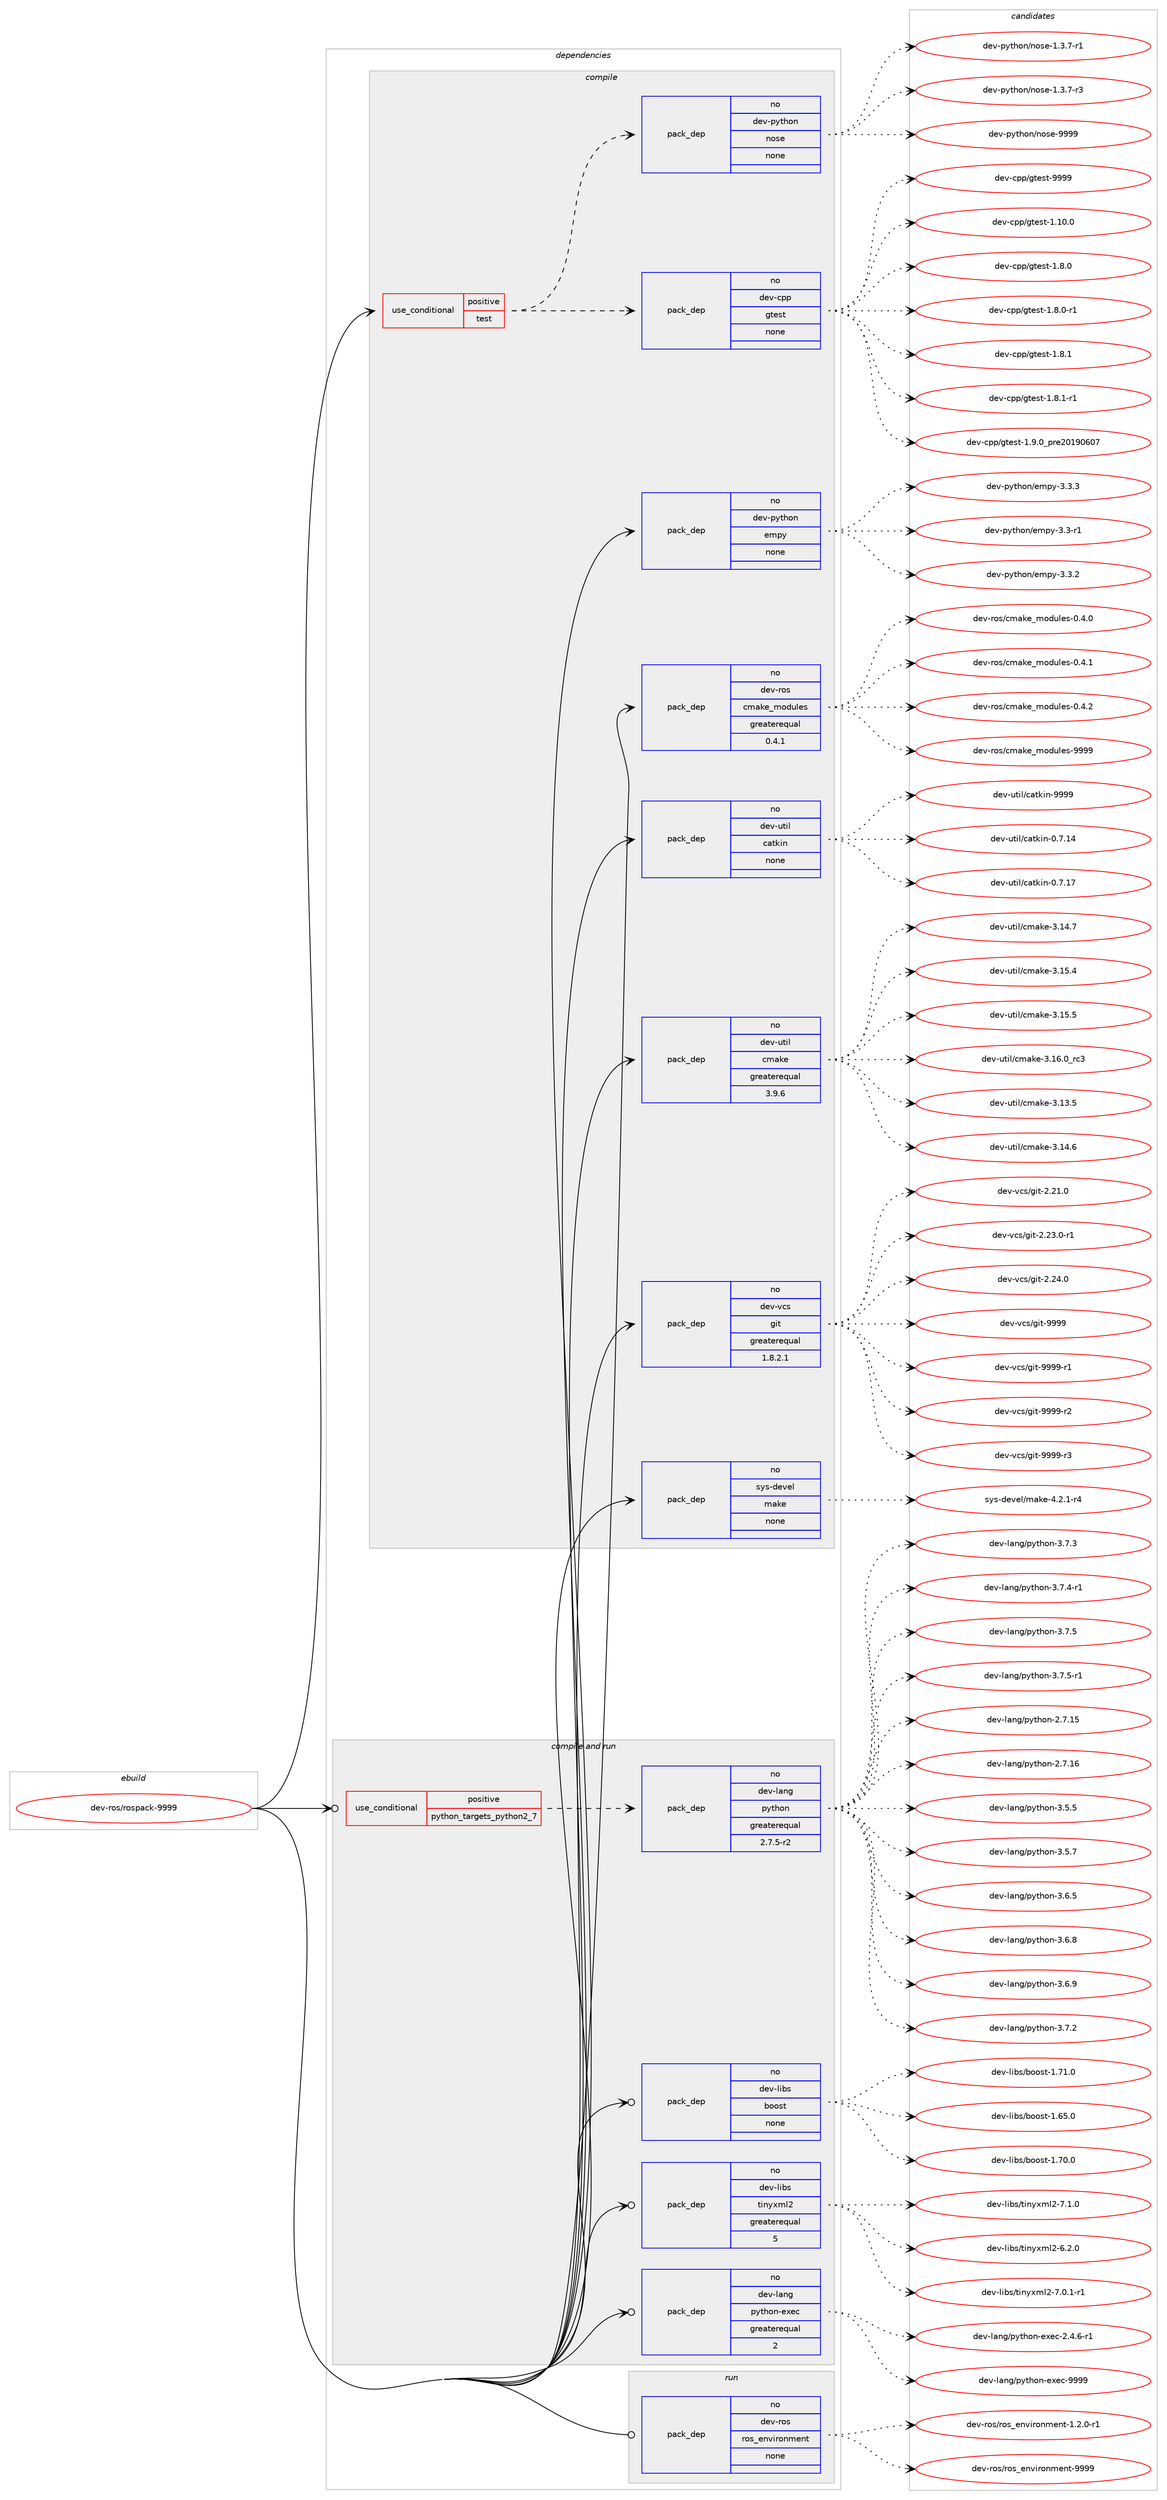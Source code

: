 digraph prolog {

# *************
# Graph options
# *************

newrank=true;
concentrate=true;
compound=true;
graph [rankdir=LR,fontname=Helvetica,fontsize=10,ranksep=1.5];#, ranksep=2.5, nodesep=0.2];
edge  [arrowhead=vee];
node  [fontname=Helvetica,fontsize=10];

# **********
# The ebuild
# **********

subgraph cluster_leftcol {
color=gray;
rank=same;
label=<<i>ebuild</i>>;
id [label="dev-ros/rospack-9999", color=red, width=4, href="../dev-ros/rospack-9999.svg"];
}

# ****************
# The dependencies
# ****************

subgraph cluster_midcol {
color=gray;
label=<<i>dependencies</i>>;
subgraph cluster_compile {
fillcolor="#eeeeee";
style=filled;
label=<<i>compile</i>>;
subgraph cond154830 {
dependency662555 [label=<<TABLE BORDER="0" CELLBORDER="1" CELLSPACING="0" CELLPADDING="4"><TR><TD ROWSPAN="3" CELLPADDING="10">use_conditional</TD></TR><TR><TD>positive</TD></TR><TR><TD>test</TD></TR></TABLE>>, shape=none, color=red];
subgraph pack495819 {
dependency662556 [label=<<TABLE BORDER="0" CELLBORDER="1" CELLSPACING="0" CELLPADDING="4" WIDTH="220"><TR><TD ROWSPAN="6" CELLPADDING="30">pack_dep</TD></TR><TR><TD WIDTH="110">no</TD></TR><TR><TD>dev-cpp</TD></TR><TR><TD>gtest</TD></TR><TR><TD>none</TD></TR><TR><TD></TD></TR></TABLE>>, shape=none, color=blue];
}
dependency662555:e -> dependency662556:w [weight=20,style="dashed",arrowhead="vee"];
subgraph pack495820 {
dependency662557 [label=<<TABLE BORDER="0" CELLBORDER="1" CELLSPACING="0" CELLPADDING="4" WIDTH="220"><TR><TD ROWSPAN="6" CELLPADDING="30">pack_dep</TD></TR><TR><TD WIDTH="110">no</TD></TR><TR><TD>dev-python</TD></TR><TR><TD>nose</TD></TR><TR><TD>none</TD></TR><TR><TD></TD></TR></TABLE>>, shape=none, color=blue];
}
dependency662555:e -> dependency662557:w [weight=20,style="dashed",arrowhead="vee"];
}
id:e -> dependency662555:w [weight=20,style="solid",arrowhead="vee"];
subgraph pack495821 {
dependency662558 [label=<<TABLE BORDER="0" CELLBORDER="1" CELLSPACING="0" CELLPADDING="4" WIDTH="220"><TR><TD ROWSPAN="6" CELLPADDING="30">pack_dep</TD></TR><TR><TD WIDTH="110">no</TD></TR><TR><TD>dev-python</TD></TR><TR><TD>empy</TD></TR><TR><TD>none</TD></TR><TR><TD></TD></TR></TABLE>>, shape=none, color=blue];
}
id:e -> dependency662558:w [weight=20,style="solid",arrowhead="vee"];
subgraph pack495822 {
dependency662559 [label=<<TABLE BORDER="0" CELLBORDER="1" CELLSPACING="0" CELLPADDING="4" WIDTH="220"><TR><TD ROWSPAN="6" CELLPADDING="30">pack_dep</TD></TR><TR><TD WIDTH="110">no</TD></TR><TR><TD>dev-ros</TD></TR><TR><TD>cmake_modules</TD></TR><TR><TD>greaterequal</TD></TR><TR><TD>0.4.1</TD></TR></TABLE>>, shape=none, color=blue];
}
id:e -> dependency662559:w [weight=20,style="solid",arrowhead="vee"];
subgraph pack495823 {
dependency662560 [label=<<TABLE BORDER="0" CELLBORDER="1" CELLSPACING="0" CELLPADDING="4" WIDTH="220"><TR><TD ROWSPAN="6" CELLPADDING="30">pack_dep</TD></TR><TR><TD WIDTH="110">no</TD></TR><TR><TD>dev-util</TD></TR><TR><TD>catkin</TD></TR><TR><TD>none</TD></TR><TR><TD></TD></TR></TABLE>>, shape=none, color=blue];
}
id:e -> dependency662560:w [weight=20,style="solid",arrowhead="vee"];
subgraph pack495824 {
dependency662561 [label=<<TABLE BORDER="0" CELLBORDER="1" CELLSPACING="0" CELLPADDING="4" WIDTH="220"><TR><TD ROWSPAN="6" CELLPADDING="30">pack_dep</TD></TR><TR><TD WIDTH="110">no</TD></TR><TR><TD>dev-util</TD></TR><TR><TD>cmake</TD></TR><TR><TD>greaterequal</TD></TR><TR><TD>3.9.6</TD></TR></TABLE>>, shape=none, color=blue];
}
id:e -> dependency662561:w [weight=20,style="solid",arrowhead="vee"];
subgraph pack495825 {
dependency662562 [label=<<TABLE BORDER="0" CELLBORDER="1" CELLSPACING="0" CELLPADDING="4" WIDTH="220"><TR><TD ROWSPAN="6" CELLPADDING="30">pack_dep</TD></TR><TR><TD WIDTH="110">no</TD></TR><TR><TD>dev-vcs</TD></TR><TR><TD>git</TD></TR><TR><TD>greaterequal</TD></TR><TR><TD>1.8.2.1</TD></TR></TABLE>>, shape=none, color=blue];
}
id:e -> dependency662562:w [weight=20,style="solid",arrowhead="vee"];
subgraph pack495826 {
dependency662563 [label=<<TABLE BORDER="0" CELLBORDER="1" CELLSPACING="0" CELLPADDING="4" WIDTH="220"><TR><TD ROWSPAN="6" CELLPADDING="30">pack_dep</TD></TR><TR><TD WIDTH="110">no</TD></TR><TR><TD>sys-devel</TD></TR><TR><TD>make</TD></TR><TR><TD>none</TD></TR><TR><TD></TD></TR></TABLE>>, shape=none, color=blue];
}
id:e -> dependency662563:w [weight=20,style="solid",arrowhead="vee"];
}
subgraph cluster_compileandrun {
fillcolor="#eeeeee";
style=filled;
label=<<i>compile and run</i>>;
subgraph cond154831 {
dependency662564 [label=<<TABLE BORDER="0" CELLBORDER="1" CELLSPACING="0" CELLPADDING="4"><TR><TD ROWSPAN="3" CELLPADDING="10">use_conditional</TD></TR><TR><TD>positive</TD></TR><TR><TD>python_targets_python2_7</TD></TR></TABLE>>, shape=none, color=red];
subgraph pack495827 {
dependency662565 [label=<<TABLE BORDER="0" CELLBORDER="1" CELLSPACING="0" CELLPADDING="4" WIDTH="220"><TR><TD ROWSPAN="6" CELLPADDING="30">pack_dep</TD></TR><TR><TD WIDTH="110">no</TD></TR><TR><TD>dev-lang</TD></TR><TR><TD>python</TD></TR><TR><TD>greaterequal</TD></TR><TR><TD>2.7.5-r2</TD></TR></TABLE>>, shape=none, color=blue];
}
dependency662564:e -> dependency662565:w [weight=20,style="dashed",arrowhead="vee"];
}
id:e -> dependency662564:w [weight=20,style="solid",arrowhead="odotvee"];
subgraph pack495828 {
dependency662566 [label=<<TABLE BORDER="0" CELLBORDER="1" CELLSPACING="0" CELLPADDING="4" WIDTH="220"><TR><TD ROWSPAN="6" CELLPADDING="30">pack_dep</TD></TR><TR><TD WIDTH="110">no</TD></TR><TR><TD>dev-lang</TD></TR><TR><TD>python-exec</TD></TR><TR><TD>greaterequal</TD></TR><TR><TD>2</TD></TR></TABLE>>, shape=none, color=blue];
}
id:e -> dependency662566:w [weight=20,style="solid",arrowhead="odotvee"];
subgraph pack495829 {
dependency662567 [label=<<TABLE BORDER="0" CELLBORDER="1" CELLSPACING="0" CELLPADDING="4" WIDTH="220"><TR><TD ROWSPAN="6" CELLPADDING="30">pack_dep</TD></TR><TR><TD WIDTH="110">no</TD></TR><TR><TD>dev-libs</TD></TR><TR><TD>boost</TD></TR><TR><TD>none</TD></TR><TR><TD></TD></TR></TABLE>>, shape=none, color=blue];
}
id:e -> dependency662567:w [weight=20,style="solid",arrowhead="odotvee"];
subgraph pack495830 {
dependency662568 [label=<<TABLE BORDER="0" CELLBORDER="1" CELLSPACING="0" CELLPADDING="4" WIDTH="220"><TR><TD ROWSPAN="6" CELLPADDING="30">pack_dep</TD></TR><TR><TD WIDTH="110">no</TD></TR><TR><TD>dev-libs</TD></TR><TR><TD>tinyxml2</TD></TR><TR><TD>greaterequal</TD></TR><TR><TD>5</TD></TR></TABLE>>, shape=none, color=blue];
}
id:e -> dependency662568:w [weight=20,style="solid",arrowhead="odotvee"];
}
subgraph cluster_run {
fillcolor="#eeeeee";
style=filled;
label=<<i>run</i>>;
subgraph pack495831 {
dependency662569 [label=<<TABLE BORDER="0" CELLBORDER="1" CELLSPACING="0" CELLPADDING="4" WIDTH="220"><TR><TD ROWSPAN="6" CELLPADDING="30">pack_dep</TD></TR><TR><TD WIDTH="110">no</TD></TR><TR><TD>dev-ros</TD></TR><TR><TD>ros_environment</TD></TR><TR><TD>none</TD></TR><TR><TD></TD></TR></TABLE>>, shape=none, color=blue];
}
id:e -> dependency662569:w [weight=20,style="solid",arrowhead="odot"];
}
}

# **************
# The candidates
# **************

subgraph cluster_choices {
rank=same;
color=gray;
label=<<i>candidates</i>>;

subgraph choice495819 {
color=black;
nodesep=1;
choice10010111845991121124710311610111511645494649484648 [label="dev-cpp/gtest-1.10.0", color=red, width=4,href="../dev-cpp/gtest-1.10.0.svg"];
choice100101118459911211247103116101115116454946564648 [label="dev-cpp/gtest-1.8.0", color=red, width=4,href="../dev-cpp/gtest-1.8.0.svg"];
choice1001011184599112112471031161011151164549465646484511449 [label="dev-cpp/gtest-1.8.0-r1", color=red, width=4,href="../dev-cpp/gtest-1.8.0-r1.svg"];
choice100101118459911211247103116101115116454946564649 [label="dev-cpp/gtest-1.8.1", color=red, width=4,href="../dev-cpp/gtest-1.8.1.svg"];
choice1001011184599112112471031161011151164549465646494511449 [label="dev-cpp/gtest-1.8.1-r1", color=red, width=4,href="../dev-cpp/gtest-1.8.1-r1.svg"];
choice100101118459911211247103116101115116454946574648951121141015048495748544855 [label="dev-cpp/gtest-1.9.0_pre20190607", color=red, width=4,href="../dev-cpp/gtest-1.9.0_pre20190607.svg"];
choice1001011184599112112471031161011151164557575757 [label="dev-cpp/gtest-9999", color=red, width=4,href="../dev-cpp/gtest-9999.svg"];
dependency662556:e -> choice10010111845991121124710311610111511645494649484648:w [style=dotted,weight="100"];
dependency662556:e -> choice100101118459911211247103116101115116454946564648:w [style=dotted,weight="100"];
dependency662556:e -> choice1001011184599112112471031161011151164549465646484511449:w [style=dotted,weight="100"];
dependency662556:e -> choice100101118459911211247103116101115116454946564649:w [style=dotted,weight="100"];
dependency662556:e -> choice1001011184599112112471031161011151164549465646494511449:w [style=dotted,weight="100"];
dependency662556:e -> choice100101118459911211247103116101115116454946574648951121141015048495748544855:w [style=dotted,weight="100"];
dependency662556:e -> choice1001011184599112112471031161011151164557575757:w [style=dotted,weight="100"];
}
subgraph choice495820 {
color=black;
nodesep=1;
choice10010111845112121116104111110471101111151014549465146554511449 [label="dev-python/nose-1.3.7-r1", color=red, width=4,href="../dev-python/nose-1.3.7-r1.svg"];
choice10010111845112121116104111110471101111151014549465146554511451 [label="dev-python/nose-1.3.7-r3", color=red, width=4,href="../dev-python/nose-1.3.7-r3.svg"];
choice10010111845112121116104111110471101111151014557575757 [label="dev-python/nose-9999", color=red, width=4,href="../dev-python/nose-9999.svg"];
dependency662557:e -> choice10010111845112121116104111110471101111151014549465146554511449:w [style=dotted,weight="100"];
dependency662557:e -> choice10010111845112121116104111110471101111151014549465146554511451:w [style=dotted,weight="100"];
dependency662557:e -> choice10010111845112121116104111110471101111151014557575757:w [style=dotted,weight="100"];
}
subgraph choice495821 {
color=black;
nodesep=1;
choice1001011184511212111610411111047101109112121455146514511449 [label="dev-python/empy-3.3-r1", color=red, width=4,href="../dev-python/empy-3.3-r1.svg"];
choice1001011184511212111610411111047101109112121455146514650 [label="dev-python/empy-3.3.2", color=red, width=4,href="../dev-python/empy-3.3.2.svg"];
choice1001011184511212111610411111047101109112121455146514651 [label="dev-python/empy-3.3.3", color=red, width=4,href="../dev-python/empy-3.3.3.svg"];
dependency662558:e -> choice1001011184511212111610411111047101109112121455146514511449:w [style=dotted,weight="100"];
dependency662558:e -> choice1001011184511212111610411111047101109112121455146514650:w [style=dotted,weight="100"];
dependency662558:e -> choice1001011184511212111610411111047101109112121455146514651:w [style=dotted,weight="100"];
}
subgraph choice495822 {
color=black;
nodesep=1;
choice1001011184511411111547991099710710195109111100117108101115454846524648 [label="dev-ros/cmake_modules-0.4.0", color=red, width=4,href="../dev-ros/cmake_modules-0.4.0.svg"];
choice1001011184511411111547991099710710195109111100117108101115454846524649 [label="dev-ros/cmake_modules-0.4.1", color=red, width=4,href="../dev-ros/cmake_modules-0.4.1.svg"];
choice1001011184511411111547991099710710195109111100117108101115454846524650 [label="dev-ros/cmake_modules-0.4.2", color=red, width=4,href="../dev-ros/cmake_modules-0.4.2.svg"];
choice10010111845114111115479910997107101951091111001171081011154557575757 [label="dev-ros/cmake_modules-9999", color=red, width=4,href="../dev-ros/cmake_modules-9999.svg"];
dependency662559:e -> choice1001011184511411111547991099710710195109111100117108101115454846524648:w [style=dotted,weight="100"];
dependency662559:e -> choice1001011184511411111547991099710710195109111100117108101115454846524649:w [style=dotted,weight="100"];
dependency662559:e -> choice1001011184511411111547991099710710195109111100117108101115454846524650:w [style=dotted,weight="100"];
dependency662559:e -> choice10010111845114111115479910997107101951091111001171081011154557575757:w [style=dotted,weight="100"];
}
subgraph choice495823 {
color=black;
nodesep=1;
choice1001011184511711610510847999711610710511045484655464952 [label="dev-util/catkin-0.7.14", color=red, width=4,href="../dev-util/catkin-0.7.14.svg"];
choice1001011184511711610510847999711610710511045484655464955 [label="dev-util/catkin-0.7.17", color=red, width=4,href="../dev-util/catkin-0.7.17.svg"];
choice100101118451171161051084799971161071051104557575757 [label="dev-util/catkin-9999", color=red, width=4,href="../dev-util/catkin-9999.svg"];
dependency662560:e -> choice1001011184511711610510847999711610710511045484655464952:w [style=dotted,weight="100"];
dependency662560:e -> choice1001011184511711610510847999711610710511045484655464955:w [style=dotted,weight="100"];
dependency662560:e -> choice100101118451171161051084799971161071051104557575757:w [style=dotted,weight="100"];
}
subgraph choice495824 {
color=black;
nodesep=1;
choice1001011184511711610510847991099710710145514649514653 [label="dev-util/cmake-3.13.5", color=red, width=4,href="../dev-util/cmake-3.13.5.svg"];
choice1001011184511711610510847991099710710145514649524654 [label="dev-util/cmake-3.14.6", color=red, width=4,href="../dev-util/cmake-3.14.6.svg"];
choice1001011184511711610510847991099710710145514649524655 [label="dev-util/cmake-3.14.7", color=red, width=4,href="../dev-util/cmake-3.14.7.svg"];
choice1001011184511711610510847991099710710145514649534652 [label="dev-util/cmake-3.15.4", color=red, width=4,href="../dev-util/cmake-3.15.4.svg"];
choice1001011184511711610510847991099710710145514649534653 [label="dev-util/cmake-3.15.5", color=red, width=4,href="../dev-util/cmake-3.15.5.svg"];
choice1001011184511711610510847991099710710145514649544648951149951 [label="dev-util/cmake-3.16.0_rc3", color=red, width=4,href="../dev-util/cmake-3.16.0_rc3.svg"];
dependency662561:e -> choice1001011184511711610510847991099710710145514649514653:w [style=dotted,weight="100"];
dependency662561:e -> choice1001011184511711610510847991099710710145514649524654:w [style=dotted,weight="100"];
dependency662561:e -> choice1001011184511711610510847991099710710145514649524655:w [style=dotted,weight="100"];
dependency662561:e -> choice1001011184511711610510847991099710710145514649534652:w [style=dotted,weight="100"];
dependency662561:e -> choice1001011184511711610510847991099710710145514649534653:w [style=dotted,weight="100"];
dependency662561:e -> choice1001011184511711610510847991099710710145514649544648951149951:w [style=dotted,weight="100"];
}
subgraph choice495825 {
color=black;
nodesep=1;
choice10010111845118991154710310511645504650494648 [label="dev-vcs/git-2.21.0", color=red, width=4,href="../dev-vcs/git-2.21.0.svg"];
choice100101118451189911547103105116455046505146484511449 [label="dev-vcs/git-2.23.0-r1", color=red, width=4,href="../dev-vcs/git-2.23.0-r1.svg"];
choice10010111845118991154710310511645504650524648 [label="dev-vcs/git-2.24.0", color=red, width=4,href="../dev-vcs/git-2.24.0.svg"];
choice1001011184511899115471031051164557575757 [label="dev-vcs/git-9999", color=red, width=4,href="../dev-vcs/git-9999.svg"];
choice10010111845118991154710310511645575757574511449 [label="dev-vcs/git-9999-r1", color=red, width=4,href="../dev-vcs/git-9999-r1.svg"];
choice10010111845118991154710310511645575757574511450 [label="dev-vcs/git-9999-r2", color=red, width=4,href="../dev-vcs/git-9999-r2.svg"];
choice10010111845118991154710310511645575757574511451 [label="dev-vcs/git-9999-r3", color=red, width=4,href="../dev-vcs/git-9999-r3.svg"];
dependency662562:e -> choice10010111845118991154710310511645504650494648:w [style=dotted,weight="100"];
dependency662562:e -> choice100101118451189911547103105116455046505146484511449:w [style=dotted,weight="100"];
dependency662562:e -> choice10010111845118991154710310511645504650524648:w [style=dotted,weight="100"];
dependency662562:e -> choice1001011184511899115471031051164557575757:w [style=dotted,weight="100"];
dependency662562:e -> choice10010111845118991154710310511645575757574511449:w [style=dotted,weight="100"];
dependency662562:e -> choice10010111845118991154710310511645575757574511450:w [style=dotted,weight="100"];
dependency662562:e -> choice10010111845118991154710310511645575757574511451:w [style=dotted,weight="100"];
}
subgraph choice495826 {
color=black;
nodesep=1;
choice1151211154510010111810110847109971071014552465046494511452 [label="sys-devel/make-4.2.1-r4", color=red, width=4,href="../sys-devel/make-4.2.1-r4.svg"];
dependency662563:e -> choice1151211154510010111810110847109971071014552465046494511452:w [style=dotted,weight="100"];
}
subgraph choice495827 {
color=black;
nodesep=1;
choice10010111845108971101034711212111610411111045504655464953 [label="dev-lang/python-2.7.15", color=red, width=4,href="../dev-lang/python-2.7.15.svg"];
choice10010111845108971101034711212111610411111045504655464954 [label="dev-lang/python-2.7.16", color=red, width=4,href="../dev-lang/python-2.7.16.svg"];
choice100101118451089711010347112121116104111110455146534653 [label="dev-lang/python-3.5.5", color=red, width=4,href="../dev-lang/python-3.5.5.svg"];
choice100101118451089711010347112121116104111110455146534655 [label="dev-lang/python-3.5.7", color=red, width=4,href="../dev-lang/python-3.5.7.svg"];
choice100101118451089711010347112121116104111110455146544653 [label="dev-lang/python-3.6.5", color=red, width=4,href="../dev-lang/python-3.6.5.svg"];
choice100101118451089711010347112121116104111110455146544656 [label="dev-lang/python-3.6.8", color=red, width=4,href="../dev-lang/python-3.6.8.svg"];
choice100101118451089711010347112121116104111110455146544657 [label="dev-lang/python-3.6.9", color=red, width=4,href="../dev-lang/python-3.6.9.svg"];
choice100101118451089711010347112121116104111110455146554650 [label="dev-lang/python-3.7.2", color=red, width=4,href="../dev-lang/python-3.7.2.svg"];
choice100101118451089711010347112121116104111110455146554651 [label="dev-lang/python-3.7.3", color=red, width=4,href="../dev-lang/python-3.7.3.svg"];
choice1001011184510897110103471121211161041111104551465546524511449 [label="dev-lang/python-3.7.4-r1", color=red, width=4,href="../dev-lang/python-3.7.4-r1.svg"];
choice100101118451089711010347112121116104111110455146554653 [label="dev-lang/python-3.7.5", color=red, width=4,href="../dev-lang/python-3.7.5.svg"];
choice1001011184510897110103471121211161041111104551465546534511449 [label="dev-lang/python-3.7.5-r1", color=red, width=4,href="../dev-lang/python-3.7.5-r1.svg"];
dependency662565:e -> choice10010111845108971101034711212111610411111045504655464953:w [style=dotted,weight="100"];
dependency662565:e -> choice10010111845108971101034711212111610411111045504655464954:w [style=dotted,weight="100"];
dependency662565:e -> choice100101118451089711010347112121116104111110455146534653:w [style=dotted,weight="100"];
dependency662565:e -> choice100101118451089711010347112121116104111110455146534655:w [style=dotted,weight="100"];
dependency662565:e -> choice100101118451089711010347112121116104111110455146544653:w [style=dotted,weight="100"];
dependency662565:e -> choice100101118451089711010347112121116104111110455146544656:w [style=dotted,weight="100"];
dependency662565:e -> choice100101118451089711010347112121116104111110455146544657:w [style=dotted,weight="100"];
dependency662565:e -> choice100101118451089711010347112121116104111110455146554650:w [style=dotted,weight="100"];
dependency662565:e -> choice100101118451089711010347112121116104111110455146554651:w [style=dotted,weight="100"];
dependency662565:e -> choice1001011184510897110103471121211161041111104551465546524511449:w [style=dotted,weight="100"];
dependency662565:e -> choice100101118451089711010347112121116104111110455146554653:w [style=dotted,weight="100"];
dependency662565:e -> choice1001011184510897110103471121211161041111104551465546534511449:w [style=dotted,weight="100"];
}
subgraph choice495828 {
color=black;
nodesep=1;
choice10010111845108971101034711212111610411111045101120101994550465246544511449 [label="dev-lang/python-exec-2.4.6-r1", color=red, width=4,href="../dev-lang/python-exec-2.4.6-r1.svg"];
choice10010111845108971101034711212111610411111045101120101994557575757 [label="dev-lang/python-exec-9999", color=red, width=4,href="../dev-lang/python-exec-9999.svg"];
dependency662566:e -> choice10010111845108971101034711212111610411111045101120101994550465246544511449:w [style=dotted,weight="100"];
dependency662566:e -> choice10010111845108971101034711212111610411111045101120101994557575757:w [style=dotted,weight="100"];
}
subgraph choice495829 {
color=black;
nodesep=1;
choice1001011184510810598115479811111111511645494654534648 [label="dev-libs/boost-1.65.0", color=red, width=4,href="../dev-libs/boost-1.65.0.svg"];
choice1001011184510810598115479811111111511645494655484648 [label="dev-libs/boost-1.70.0", color=red, width=4,href="../dev-libs/boost-1.70.0.svg"];
choice1001011184510810598115479811111111511645494655494648 [label="dev-libs/boost-1.71.0", color=red, width=4,href="../dev-libs/boost-1.71.0.svg"];
dependency662567:e -> choice1001011184510810598115479811111111511645494654534648:w [style=dotted,weight="100"];
dependency662567:e -> choice1001011184510810598115479811111111511645494655484648:w [style=dotted,weight="100"];
dependency662567:e -> choice1001011184510810598115479811111111511645494655494648:w [style=dotted,weight="100"];
}
subgraph choice495830 {
color=black;
nodesep=1;
choice10010111845108105981154711610511012112010910850455446504648 [label="dev-libs/tinyxml2-6.2.0", color=red, width=4,href="../dev-libs/tinyxml2-6.2.0.svg"];
choice100101118451081059811547116105110121120109108504555464846494511449 [label="dev-libs/tinyxml2-7.0.1-r1", color=red, width=4,href="../dev-libs/tinyxml2-7.0.1-r1.svg"];
choice10010111845108105981154711610511012112010910850455546494648 [label="dev-libs/tinyxml2-7.1.0", color=red, width=4,href="../dev-libs/tinyxml2-7.1.0.svg"];
dependency662568:e -> choice10010111845108105981154711610511012112010910850455446504648:w [style=dotted,weight="100"];
dependency662568:e -> choice100101118451081059811547116105110121120109108504555464846494511449:w [style=dotted,weight="100"];
dependency662568:e -> choice10010111845108105981154711610511012112010910850455546494648:w [style=dotted,weight="100"];
}
subgraph choice495831 {
color=black;
nodesep=1;
choice1001011184511411111547114111115951011101181051141111101091011101164549465046484511449 [label="dev-ros/ros_environment-1.2.0-r1", color=red, width=4,href="../dev-ros/ros_environment-1.2.0-r1.svg"];
choice1001011184511411111547114111115951011101181051141111101091011101164557575757 [label="dev-ros/ros_environment-9999", color=red, width=4,href="../dev-ros/ros_environment-9999.svg"];
dependency662569:e -> choice1001011184511411111547114111115951011101181051141111101091011101164549465046484511449:w [style=dotted,weight="100"];
dependency662569:e -> choice1001011184511411111547114111115951011101181051141111101091011101164557575757:w [style=dotted,weight="100"];
}
}

}
